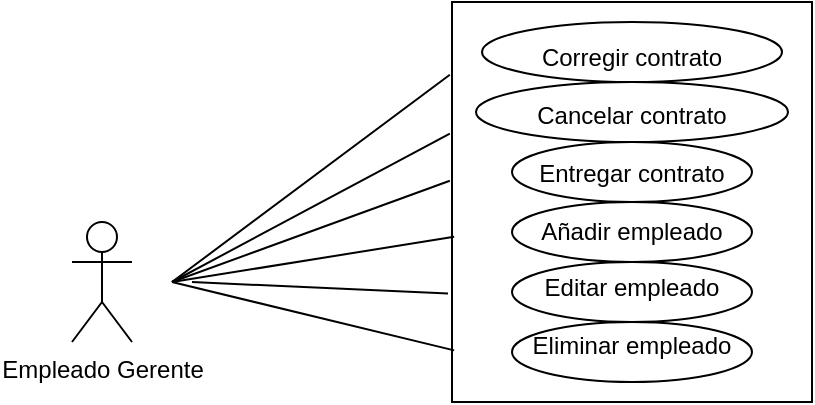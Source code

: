 <mxfile version="14.7.3" type="device"><diagram id="055dFwWou30fYMqw9k0A" name="Page-1"><mxGraphModel dx="1068" dy="483" grid="1" gridSize="10" guides="1" tooltips="1" connect="1" arrows="1" fold="1" page="1" pageScale="1" pageWidth="827" pageHeight="1169" math="0" shadow="0"><root><mxCell id="0"/><mxCell id="1" parent="0"/><mxCell id="dcSXxMBS4S9Ts7DK2Og8-1" value="Empleado Gerente" style="shape=umlActor;verticalLabelPosition=bottom;verticalAlign=top;html=1;outlineConnect=0;" parent="1" vertex="1"><mxGeometry x="150" y="210" width="30" height="60" as="geometry"/></mxCell><mxCell id="dcSXxMBS4S9Ts7DK2Og8-3" value="Corregir contrato&lt;br&gt;&lt;br&gt;Cancelar contrato&lt;br&gt;&lt;br&gt;Entregar contrato&lt;br&gt;&lt;br&gt;Añadir empleado&lt;br&gt;&lt;br&gt;Editar empleado&lt;br&gt;&lt;br&gt;Eliminar empleado" style="rounded=0;whiteSpace=wrap;html=1;" parent="1" vertex="1"><mxGeometry x="340" y="100" width="180" height="200" as="geometry"/></mxCell><mxCell id="dcSXxMBS4S9Ts7DK2Og8-7" value="" style="endArrow=none;html=1;entryX=-0.006;entryY=0.447;entryDx=0;entryDy=0;entryPerimeter=0;" parent="1" target="dcSXxMBS4S9Ts7DK2Og8-3" edge="1"><mxGeometry width="50" height="50" relative="1" as="geometry"><mxPoint x="200" y="240" as="sourcePoint"/><mxPoint x="440" y="240" as="targetPoint"/></mxGeometry></mxCell><mxCell id="dcSXxMBS4S9Ts7DK2Og8-11" value="" style="endArrow=none;html=1;entryX=-0.006;entryY=0.329;entryDx=0;entryDy=0;entryPerimeter=0;" parent="1" target="dcSXxMBS4S9Ts7DK2Og8-3" edge="1"><mxGeometry width="50" height="50" relative="1" as="geometry"><mxPoint x="200" y="240" as="sourcePoint"/><mxPoint x="340" y="240" as="targetPoint"/></mxGeometry></mxCell><mxCell id="dcSXxMBS4S9Ts7DK2Og8-16" value="" style="endArrow=none;html=1;entryX=-0.006;entryY=0.182;entryDx=0;entryDy=0;entryPerimeter=0;" parent="1" target="dcSXxMBS4S9Ts7DK2Og8-3" edge="1"><mxGeometry width="50" height="50" relative="1" as="geometry"><mxPoint x="200" y="240" as="sourcePoint"/><mxPoint x="440" y="240" as="targetPoint"/></mxGeometry></mxCell><mxCell id="dcSXxMBS4S9Ts7DK2Og8-18" value="" style="endArrow=none;html=1;entryX=0.006;entryY=0.587;entryDx=0;entryDy=0;entryPerimeter=0;" parent="1" target="dcSXxMBS4S9Ts7DK2Og8-3" edge="1"><mxGeometry width="50" height="50" relative="1" as="geometry"><mxPoint x="200" y="240" as="sourcePoint"/><mxPoint x="440" y="170" as="targetPoint"/></mxGeometry></mxCell><mxCell id="dcSXxMBS4S9Ts7DK2Og8-20" value="" style="endArrow=none;html=1;entryX=-0.011;entryY=0.729;entryDx=0;entryDy=0;entryPerimeter=0;" parent="1" target="dcSXxMBS4S9Ts7DK2Og8-3" edge="1"><mxGeometry width="50" height="50" relative="1" as="geometry"><mxPoint x="210" y="240" as="sourcePoint"/><mxPoint x="440" y="170" as="targetPoint"/></mxGeometry></mxCell><mxCell id="dcSXxMBS4S9Ts7DK2Og8-22" value="" style="endArrow=none;html=1;entryX=0.006;entryY=0.871;entryDx=0;entryDy=0;entryPerimeter=0;" parent="1" target="dcSXxMBS4S9Ts7DK2Og8-3" edge="1"><mxGeometry width="50" height="50" relative="1" as="geometry"><mxPoint x="200" y="240" as="sourcePoint"/><mxPoint x="440" y="170" as="targetPoint"/></mxGeometry></mxCell><mxCell id="dcSXxMBS4S9Ts7DK2Og8-24" value="" style="ellipse;whiteSpace=wrap;html=1;fillColor=none;" parent="1" vertex="1"><mxGeometry x="370" y="170" width="120" height="30" as="geometry"/></mxCell><mxCell id="dcSXxMBS4S9Ts7DK2Og8-33" value="" style="ellipse;whiteSpace=wrap;html=1;fillColor=none;" parent="1" vertex="1"><mxGeometry x="355" y="110" width="150" height="30" as="geometry"/></mxCell><mxCell id="dcSXxMBS4S9Ts7DK2Og8-34" value="" style="ellipse;whiteSpace=wrap;html=1;fillColor=none;" parent="1" vertex="1"><mxGeometry x="352" y="140" width="156" height="30" as="geometry"/></mxCell><mxCell id="dcSXxMBS4S9Ts7DK2Og8-35" value="" style="ellipse;whiteSpace=wrap;html=1;fillColor=none;" parent="1" vertex="1"><mxGeometry x="370" y="200" width="120" height="30" as="geometry"/></mxCell><mxCell id="dcSXxMBS4S9Ts7DK2Og8-37" value="" style="ellipse;whiteSpace=wrap;html=1;fillColor=none;" parent="1" vertex="1"><mxGeometry x="370" y="230" width="120" height="30" as="geometry"/></mxCell><mxCell id="dcSXxMBS4S9Ts7DK2Og8-38" value="" style="ellipse;whiteSpace=wrap;html=1;fillColor=none;" parent="1" vertex="1"><mxGeometry x="370" y="260" width="120" height="30" as="geometry"/></mxCell></root></mxGraphModel></diagram></mxfile>
